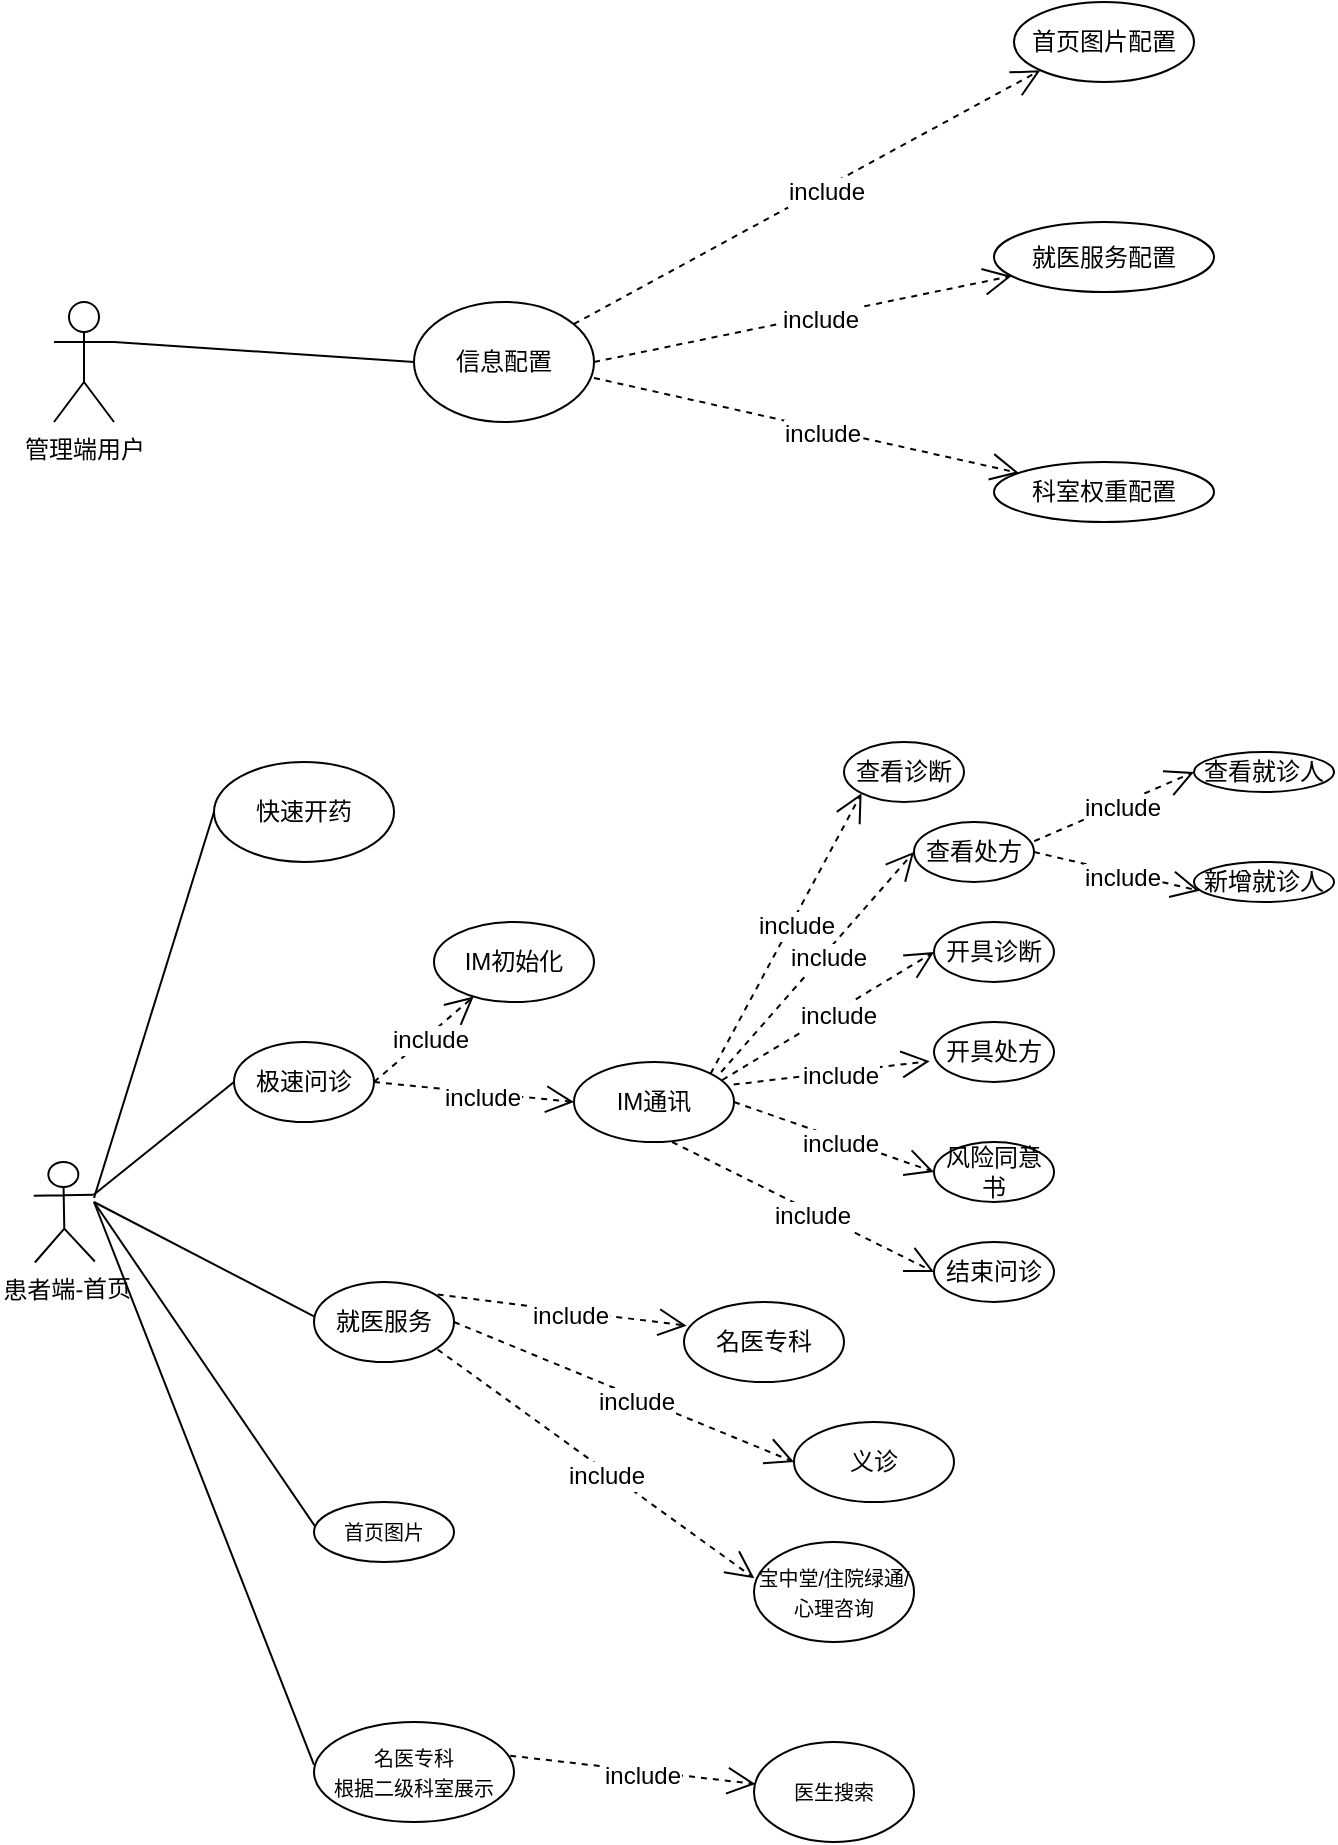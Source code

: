 <mxfile version="12.9.0" type="github">
  <diagram name="Page-1" id="0783ab3e-0a74-02c8-0abd-f7b4e66b4bec">
    <mxGraphModel dx="822" dy="1569" grid="1" gridSize="10" guides="1" tooltips="1" connect="1" arrows="1" fold="1" page="1" pageScale="1" pageWidth="850" pageHeight="1100" background="#ffffff" math="0" shadow="0">
      <root>
        <mxCell id="0" />
        <mxCell id="1" parent="0" />
        <mxCell id="PU8PL5qgKJ-KpqshsjZF-3" value="管理端用户" style="shape=umlActor;verticalLabelPosition=bottom;labelBackgroundColor=#ffffff;verticalAlign=top;html=1;" parent="1" vertex="1">
          <mxGeometry x="30" y="220" width="30" height="60" as="geometry" />
        </mxCell>
        <mxCell id="PU8PL5qgKJ-KpqshsjZF-5" value="患者端-首页" style="shape=umlActor;verticalLabelPosition=bottom;labelBackgroundColor=#ffffff;verticalAlign=top;html=1;rotation=-1;" parent="1" vertex="1">
          <mxGeometry x="20.0" y="650" width="30" height="50" as="geometry" />
        </mxCell>
        <mxCell id="PU8PL5qgKJ-KpqshsjZF-6" value="信息配置" style="ellipse;whiteSpace=wrap;html=1;" parent="1" vertex="1">
          <mxGeometry x="210" y="220" width="90" height="60" as="geometry" />
        </mxCell>
        <mxCell id="PU8PL5qgKJ-KpqshsjZF-14" value="首页图片配置" style="ellipse;whiteSpace=wrap;html=1;" parent="1" vertex="1">
          <mxGeometry x="510" y="70" width="90" height="40" as="geometry" />
        </mxCell>
        <mxCell id="PU8PL5qgKJ-KpqshsjZF-16" value="就医服务配置" style="ellipse;whiteSpace=wrap;html=1;" parent="1" vertex="1">
          <mxGeometry x="500" y="180" width="110" height="35" as="geometry" />
        </mxCell>
        <mxCell id="PU8PL5qgKJ-KpqshsjZF-17" value="科室权重配置" style="ellipse;whiteSpace=wrap;html=1;" parent="1" vertex="1">
          <mxGeometry x="500" y="300" width="110" height="30" as="geometry" />
        </mxCell>
        <mxCell id="PU8PL5qgKJ-KpqshsjZF-27" value="" style="endArrow=open;endSize=12;dashed=1;html=1;entryX=0;entryY=1;entryDx=0;entryDy=0;" parent="1" source="PU8PL5qgKJ-KpqshsjZF-6" target="PU8PL5qgKJ-KpqshsjZF-14" edge="1">
          <mxGeometry x="0.155" y="-27" width="160" relative="1" as="geometry">
            <mxPoint x="400" y="520" as="sourcePoint" />
            <mxPoint x="560" y="520" as="targetPoint" />
            <mxPoint as="offset" />
          </mxGeometry>
        </mxCell>
        <mxCell id="PU8PL5qgKJ-KpqshsjZF-28" value="include" style="text;html=1;align=center;verticalAlign=middle;resizable=0;points=[];labelBackgroundColor=#ffffff;" parent="PU8PL5qgKJ-KpqshsjZF-27" vertex="1" connectable="0">
          <mxGeometry x="0.072" y="-2" relative="1" as="geometry">
            <mxPoint as="offset" />
          </mxGeometry>
        </mxCell>
        <mxCell id="PU8PL5qgKJ-KpqshsjZF-29" value="" style="endArrow=open;endSize=12;dashed=1;html=1;exitX=1;exitY=0.5;exitDx=0;exitDy=0;" parent="1" source="PU8PL5qgKJ-KpqshsjZF-6" target="PU8PL5qgKJ-KpqshsjZF-16" edge="1">
          <mxGeometry x="0.155" y="-27" width="160" relative="1" as="geometry">
            <mxPoint x="363.248" y="242.479" as="sourcePoint" />
            <mxPoint x="540.503" y="129.749" as="targetPoint" />
            <mxPoint as="offset" />
          </mxGeometry>
        </mxCell>
        <mxCell id="PU8PL5qgKJ-KpqshsjZF-30" value="include" style="text;html=1;align=center;verticalAlign=middle;resizable=0;points=[];labelBackgroundColor=#ffffff;" parent="PU8PL5qgKJ-KpqshsjZF-29" vertex="1" connectable="0">
          <mxGeometry x="0.072" y="-2" relative="1" as="geometry">
            <mxPoint as="offset" />
          </mxGeometry>
        </mxCell>
        <mxCell id="PU8PL5qgKJ-KpqshsjZF-31" value="" style="endArrow=open;endSize=12;dashed=1;html=1;fontStyle=1;exitX=1;exitY=0.633;exitDx=0;exitDy=0;exitPerimeter=0;" parent="1" source="PU8PL5qgKJ-KpqshsjZF-6" target="PU8PL5qgKJ-KpqshsjZF-17" edge="1">
          <mxGeometry x="0.155" y="-27" width="160" relative="1" as="geometry">
            <mxPoint x="373.248" y="252.479" as="sourcePoint" />
            <mxPoint x="550.503" y="139.749" as="targetPoint" />
            <mxPoint as="offset" />
          </mxGeometry>
        </mxCell>
        <mxCell id="PU8PL5qgKJ-KpqshsjZF-32" value="include" style="text;html=1;align=center;verticalAlign=middle;resizable=0;points=[];labelBackgroundColor=#ffffff;" parent="PU8PL5qgKJ-KpqshsjZF-31" vertex="1" connectable="0">
          <mxGeometry x="0.072" y="-2" relative="1" as="geometry">
            <mxPoint as="offset" />
          </mxGeometry>
        </mxCell>
        <mxCell id="PU8PL5qgKJ-KpqshsjZF-33" value="极速问诊" style="ellipse;whiteSpace=wrap;html=1;" parent="1" vertex="1">
          <mxGeometry x="120" y="590" width="70" height="40" as="geometry" />
        </mxCell>
        <mxCell id="PU8PL5qgKJ-KpqshsjZF-34" value="快速开药" style="ellipse;whiteSpace=wrap;html=1;" parent="1" vertex="1">
          <mxGeometry x="110" y="450" width="90" height="50" as="geometry" />
        </mxCell>
        <mxCell id="PU8PL5qgKJ-KpqshsjZF-35" value="名医专科" style="ellipse;whiteSpace=wrap;html=1;" parent="1" vertex="1">
          <mxGeometry x="345" y="720" width="80" height="40" as="geometry" />
        </mxCell>
        <mxCell id="PU8PL5qgKJ-KpqshsjZF-36" value="义诊" style="ellipse;whiteSpace=wrap;html=1;" parent="1" vertex="1">
          <mxGeometry x="400" y="780" width="80" height="40" as="geometry" />
        </mxCell>
        <mxCell id="PU8PL5qgKJ-KpqshsjZF-37" value="&lt;font style=&quot;font-size: 10px&quot;&gt;宝中堂/住院绿通/心理咨询&lt;/font&gt;" style="ellipse;whiteSpace=wrap;html=1;" parent="1" vertex="1">
          <mxGeometry x="380" y="840" width="80" height="50" as="geometry" />
        </mxCell>
        <mxCell id="PU8PL5qgKJ-KpqshsjZF-48" value="" style="endArrow=none;html=1;exitX=1;exitY=0.333;exitDx=0;exitDy=0;exitPerimeter=0;entryX=0;entryY=0.5;entryDx=0;entryDy=0;" parent="1" source="PU8PL5qgKJ-KpqshsjZF-5" target="PU8PL5qgKJ-KpqshsjZF-33" edge="1">
          <mxGeometry width="50" height="50" relative="1" as="geometry">
            <mxPoint x="230" y="420" as="sourcePoint" />
            <mxPoint x="280" y="370" as="targetPoint" />
          </mxGeometry>
        </mxCell>
        <mxCell id="PU8PL5qgKJ-KpqshsjZF-49" value="" style="endArrow=none;html=1;entryX=0;entryY=0.5;entryDx=0;entryDy=0;" parent="1" target="PU8PL5qgKJ-KpqshsjZF-34" edge="1">
          <mxGeometry width="50" height="50" relative="1" as="geometry">
            <mxPoint x="50" y="668" as="sourcePoint" />
            <mxPoint x="210.0" y="485" as="targetPoint" />
          </mxGeometry>
        </mxCell>
        <mxCell id="PU8PL5qgKJ-KpqshsjZF-53" value="&lt;span style=&quot;font-size: 10px&quot;&gt;首页图片&lt;/span&gt;" style="ellipse;whiteSpace=wrap;html=1;" parent="1" vertex="1">
          <mxGeometry x="160" y="820" width="70" height="30" as="geometry" />
        </mxCell>
        <mxCell id="PU8PL5qgKJ-KpqshsjZF-54" value="" style="endArrow=none;html=1;entryX=0.005;entryY=0.398;entryDx=0;entryDy=0;entryPerimeter=0;" parent="1" target="PU8PL5qgKJ-KpqshsjZF-53" edge="1">
          <mxGeometry width="50" height="50" relative="1" as="geometry">
            <mxPoint x="50" y="670" as="sourcePoint" />
            <mxPoint x="210.7" y="891.01" as="targetPoint" />
          </mxGeometry>
        </mxCell>
        <mxCell id="PU8PL5qgKJ-KpqshsjZF-55" value="就医服务" style="ellipse;whiteSpace=wrap;html=1;" parent="1" vertex="1">
          <mxGeometry x="160" y="710" width="70" height="40" as="geometry" />
        </mxCell>
        <mxCell id="PU8PL5qgKJ-KpqshsjZF-56" value="" style="endArrow=none;html=1;entryX=0;entryY=0.429;entryDx=0;entryDy=0;entryPerimeter=0;" parent="1" target="PU8PL5qgKJ-KpqshsjZF-55" edge="1">
          <mxGeometry width="50" height="50" relative="1" as="geometry">
            <mxPoint x="50" y="670" as="sourcePoint" />
            <mxPoint x="210.0" y="585" as="targetPoint" />
          </mxGeometry>
        </mxCell>
        <mxCell id="PU8PL5qgKJ-KpqshsjZF-57" value="" style="endArrow=open;endSize=12;dashed=1;html=1;fontStyle=1;exitX=0.883;exitY=0.157;exitDx=0;exitDy=0;exitPerimeter=0;entryX=0.016;entryY=0.296;entryDx=0;entryDy=0;entryPerimeter=0;" parent="1" source="PU8PL5qgKJ-KpqshsjZF-55" target="PU8PL5qgKJ-KpqshsjZF-35" edge="1">
          <mxGeometry x="0.155" y="-27" width="160" relative="1" as="geometry">
            <mxPoint x="331.9" y="308.15" as="sourcePoint" />
            <mxPoint x="540.006" y="410.502" as="targetPoint" />
            <mxPoint as="offset" />
          </mxGeometry>
        </mxCell>
        <mxCell id="PU8PL5qgKJ-KpqshsjZF-58" value="include" style="text;html=1;align=center;verticalAlign=middle;resizable=0;points=[];labelBackgroundColor=#ffffff;" parent="PU8PL5qgKJ-KpqshsjZF-57" vertex="1" connectable="0">
          <mxGeometry x="0.072" y="-2" relative="1" as="geometry">
            <mxPoint as="offset" />
          </mxGeometry>
        </mxCell>
        <mxCell id="PU8PL5qgKJ-KpqshsjZF-59" value="" style="endArrow=open;endSize=12;dashed=1;html=1;fontStyle=1;exitX=1;exitY=0.5;exitDx=0;exitDy=0;entryX=0;entryY=0.5;entryDx=0;entryDy=0;" parent="1" source="PU8PL5qgKJ-KpqshsjZF-55" target="PU8PL5qgKJ-KpqshsjZF-36" edge="1">
          <mxGeometry x="0.155" y="-27" width="160" relative="1" as="geometry">
            <mxPoint x="293.62" y="730.99" as="sourcePoint" />
            <mxPoint x="391.28" y="661.84" as="targetPoint" />
            <mxPoint as="offset" />
          </mxGeometry>
        </mxCell>
        <mxCell id="PU8PL5qgKJ-KpqshsjZF-60" value="include" style="text;html=1;align=center;verticalAlign=middle;resizable=0;points=[];labelBackgroundColor=#ffffff;" parent="PU8PL5qgKJ-KpqshsjZF-59" vertex="1" connectable="0">
          <mxGeometry x="0.072" y="-2" relative="1" as="geometry">
            <mxPoint as="offset" />
          </mxGeometry>
        </mxCell>
        <mxCell id="PU8PL5qgKJ-KpqshsjZF-61" value="" style="endArrow=open;endSize=12;dashed=1;html=1;fontStyle=1;exitX=0.883;exitY=0.843;exitDx=0;exitDy=0;exitPerimeter=0;entryX=0.002;entryY=0.363;entryDx=0;entryDy=0;entryPerimeter=0;" parent="1" source="PU8PL5qgKJ-KpqshsjZF-55" target="PU8PL5qgKJ-KpqshsjZF-37" edge="1">
          <mxGeometry x="0.155" y="-27" width="160" relative="1" as="geometry">
            <mxPoint x="303.62" y="740.99" as="sourcePoint" />
            <mxPoint x="401.28" y="671.84" as="targetPoint" />
            <mxPoint as="offset" />
          </mxGeometry>
        </mxCell>
        <mxCell id="PU8PL5qgKJ-KpqshsjZF-62" value="include" style="text;html=1;align=center;verticalAlign=middle;resizable=0;points=[];labelBackgroundColor=#ffffff;" parent="PU8PL5qgKJ-KpqshsjZF-61" vertex="1" connectable="0">
          <mxGeometry x="0.072" y="-2" relative="1" as="geometry">
            <mxPoint as="offset" />
          </mxGeometry>
        </mxCell>
        <mxCell id="PU8PL5qgKJ-KpqshsjZF-63" value="&lt;span style=&quot;font-size: 10px&quot;&gt;名医专科&lt;br&gt;根据二级科室展示&lt;br&gt;&lt;/span&gt;" style="ellipse;whiteSpace=wrap;html=1;" parent="1" vertex="1">
          <mxGeometry x="160" y="930" width="100" height="50" as="geometry" />
        </mxCell>
        <mxCell id="PU8PL5qgKJ-KpqshsjZF-66" value="" style="endArrow=none;html=1;entryX=0;entryY=0.429;entryDx=0;entryDy=0;entryPerimeter=0;" parent="1" target="PU8PL5qgKJ-KpqshsjZF-63" edge="1">
          <mxGeometry width="50" height="50" relative="1" as="geometry">
            <mxPoint x="50" y="670" as="sourcePoint" />
            <mxPoint x="170.7" y="857.86" as="targetPoint" />
          </mxGeometry>
        </mxCell>
        <mxCell id="PU8PL5qgKJ-KpqshsjZF-67" value="&lt;span style=&quot;font-size: 10px&quot;&gt;医生搜索&lt;/span&gt;" style="ellipse;whiteSpace=wrap;html=1;" parent="1" vertex="1">
          <mxGeometry x="380" y="940" width="80" height="50" as="geometry" />
        </mxCell>
        <mxCell id="PU8PL5qgKJ-KpqshsjZF-68" value="" style="endArrow=open;endSize=12;dashed=1;html=1;fontStyle=1;exitX=0.981;exitY=0.337;exitDx=0;exitDy=0;exitPerimeter=0;entryX=0.009;entryY=0.42;entryDx=0;entryDy=0;entryPerimeter=0;" parent="1" source="PU8PL5qgKJ-KpqshsjZF-63" target="PU8PL5qgKJ-KpqshsjZF-67" edge="1">
          <mxGeometry x="0.155" y="-27" width="160" relative="1" as="geometry">
            <mxPoint x="293.62" y="779.01" as="sourcePoint" />
            <mxPoint x="390.16" y="808.15" as="targetPoint" />
            <mxPoint as="offset" />
          </mxGeometry>
        </mxCell>
        <mxCell id="PU8PL5qgKJ-KpqshsjZF-69" value="include" style="text;html=1;align=center;verticalAlign=middle;resizable=0;points=[];labelBackgroundColor=#ffffff;" parent="PU8PL5qgKJ-KpqshsjZF-68" vertex="1" connectable="0">
          <mxGeometry x="0.072" y="-2" relative="1" as="geometry">
            <mxPoint as="offset" />
          </mxGeometry>
        </mxCell>
        <mxCell id="PU8PL5qgKJ-KpqshsjZF-70" value="IM通讯" style="ellipse;whiteSpace=wrap;html=1;" parent="1" vertex="1">
          <mxGeometry x="290" y="600" width="80" height="40" as="geometry" />
        </mxCell>
        <mxCell id="PU8PL5qgKJ-KpqshsjZF-71" value="" style="endArrow=open;endSize=12;dashed=1;html=1;fontStyle=1;entryX=0;entryY=0.5;entryDx=0;entryDy=0;" parent="1" target="PU8PL5qgKJ-KpqshsjZF-70" edge="1">
          <mxGeometry x="0.155" y="-27" width="160" relative="1" as="geometry">
            <mxPoint x="190" y="610" as="sourcePoint" />
            <mxPoint x="391.28" y="661.84" as="targetPoint" />
            <mxPoint as="offset" />
          </mxGeometry>
        </mxCell>
        <mxCell id="PU8PL5qgKJ-KpqshsjZF-72" value="include" style="text;html=1;align=center;verticalAlign=middle;resizable=0;points=[];labelBackgroundColor=#ffffff;" parent="PU8PL5qgKJ-KpqshsjZF-71" vertex="1" connectable="0">
          <mxGeometry x="0.072" y="-2" relative="1" as="geometry">
            <mxPoint as="offset" />
          </mxGeometry>
        </mxCell>
        <mxCell id="PU8PL5qgKJ-KpqshsjZF-73" value="IM初始化" style="ellipse;whiteSpace=wrap;html=1;" parent="1" vertex="1">
          <mxGeometry x="220" y="530" width="80" height="40" as="geometry" />
        </mxCell>
        <mxCell id="PU8PL5qgKJ-KpqshsjZF-74" value="" style="endArrow=open;endSize=12;dashed=1;html=1;fontStyle=1;exitX=1;exitY=0.5;exitDx=0;exitDy=0;" parent="1" source="PU8PL5qgKJ-KpqshsjZF-33" target="PU8PL5qgKJ-KpqshsjZF-73" edge="1">
          <mxGeometry x="0.155" y="-27" width="160" relative="1" as="geometry">
            <mxPoint x="220.45" y="615.55" as="sourcePoint" />
            <mxPoint x="275.04" y="579.28" as="targetPoint" />
            <mxPoint as="offset" />
          </mxGeometry>
        </mxCell>
        <mxCell id="PU8PL5qgKJ-KpqshsjZF-75" value="include" style="text;html=1;align=center;verticalAlign=middle;resizable=0;points=[];labelBackgroundColor=#ffffff;" parent="PU8PL5qgKJ-KpqshsjZF-74" vertex="1" connectable="0">
          <mxGeometry x="0.072" y="-2" relative="1" as="geometry">
            <mxPoint as="offset" />
          </mxGeometry>
        </mxCell>
        <mxCell id="PU8PL5qgKJ-KpqshsjZF-76" value="查看诊断" style="ellipse;whiteSpace=wrap;html=1;" parent="1" vertex="1">
          <mxGeometry x="425" y="440" width="60" height="30" as="geometry" />
        </mxCell>
        <mxCell id="PU8PL5qgKJ-KpqshsjZF-77" value="查看处方" style="ellipse;whiteSpace=wrap;html=1;" parent="1" vertex="1">
          <mxGeometry x="460" y="480" width="60" height="30" as="geometry" />
        </mxCell>
        <mxCell id="PU8PL5qgKJ-KpqshsjZF-78" value="开具诊断" style="ellipse;whiteSpace=wrap;html=1;" parent="1" vertex="1">
          <mxGeometry x="470" y="530" width="60" height="30" as="geometry" />
        </mxCell>
        <mxCell id="PU8PL5qgKJ-KpqshsjZF-79" value="开具处方" style="ellipse;whiteSpace=wrap;html=1;" parent="1" vertex="1">
          <mxGeometry x="470" y="580" width="60" height="30" as="geometry" />
        </mxCell>
        <mxCell id="PU8PL5qgKJ-KpqshsjZF-81" value="风险同意书" style="ellipse;whiteSpace=wrap;html=1;" parent="1" vertex="1">
          <mxGeometry x="470" y="640" width="60" height="30" as="geometry" />
        </mxCell>
        <mxCell id="PU8PL5qgKJ-KpqshsjZF-82" value="" style="endArrow=open;endSize=12;dashed=1;html=1;fontStyle=1;exitX=1;exitY=0;exitDx=0;exitDy=0;entryX=0;entryY=1;entryDx=0;entryDy=0;" parent="1" source="PU8PL5qgKJ-KpqshsjZF-70" target="PU8PL5qgKJ-KpqshsjZF-76" edge="1">
          <mxGeometry x="0.155" y="-27" width="160" relative="1" as="geometry">
            <mxPoint x="231.81" y="726.28" as="sourcePoint" />
            <mxPoint x="356.28" y="741.84" as="targetPoint" />
            <mxPoint as="offset" />
          </mxGeometry>
        </mxCell>
        <mxCell id="PU8PL5qgKJ-KpqshsjZF-83" value="include" style="text;html=1;align=center;verticalAlign=middle;resizable=0;points=[];labelBackgroundColor=#ffffff;" parent="PU8PL5qgKJ-KpqshsjZF-82" vertex="1" connectable="0">
          <mxGeometry x="0.072" y="-2" relative="1" as="geometry">
            <mxPoint as="offset" />
          </mxGeometry>
        </mxCell>
        <mxCell id="PU8PL5qgKJ-KpqshsjZF-84" value="" style="endArrow=open;endSize=12;dashed=1;html=1;fontStyle=1;exitX=0.92;exitY=0.125;exitDx=0;exitDy=0;entryX=0;entryY=0.5;entryDx=0;entryDy=0;exitPerimeter=0;" parent="1" source="PU8PL5qgKJ-KpqshsjZF-70" target="PU8PL5qgKJ-KpqshsjZF-77" edge="1">
          <mxGeometry x="0.155" y="-27" width="160" relative="1" as="geometry">
            <mxPoint x="368.284" y="615.858" as="sourcePoint" />
            <mxPoint x="450" y="475" as="targetPoint" />
            <mxPoint as="offset" />
          </mxGeometry>
        </mxCell>
        <mxCell id="PU8PL5qgKJ-KpqshsjZF-85" value="include" style="text;html=1;align=center;verticalAlign=middle;resizable=0;points=[];labelBackgroundColor=#ffffff;" parent="PU8PL5qgKJ-KpqshsjZF-84" vertex="1" connectable="0">
          <mxGeometry x="0.072" y="-2" relative="1" as="geometry">
            <mxPoint as="offset" />
          </mxGeometry>
        </mxCell>
        <mxCell id="PU8PL5qgKJ-KpqshsjZF-86" value="" style="endArrow=open;endSize=12;dashed=1;html=1;fontStyle=1;exitX=0.927;exitY=0.225;exitDx=0;exitDy=0;entryX=0;entryY=0.5;entryDx=0;entryDy=0;exitPerimeter=0;" parent="1" source="PU8PL5qgKJ-KpqshsjZF-70" target="PU8PL5qgKJ-KpqshsjZF-78" edge="1">
          <mxGeometry x="0.155" y="-27" width="160" relative="1" as="geometry">
            <mxPoint x="378.284" y="625.858" as="sourcePoint" />
            <mxPoint x="460" y="485" as="targetPoint" />
            <mxPoint as="offset" />
          </mxGeometry>
        </mxCell>
        <mxCell id="PU8PL5qgKJ-KpqshsjZF-87" value="include" style="text;html=1;align=center;verticalAlign=middle;resizable=0;points=[];labelBackgroundColor=#ffffff;" parent="PU8PL5qgKJ-KpqshsjZF-86" vertex="1" connectable="0">
          <mxGeometry x="0.072" y="-2" relative="1" as="geometry">
            <mxPoint as="offset" />
          </mxGeometry>
        </mxCell>
        <mxCell id="PU8PL5qgKJ-KpqshsjZF-88" value="" style="endArrow=open;endSize=12;dashed=1;html=1;fontStyle=1;exitX=0.998;exitY=0.282;exitDx=0;exitDy=0;entryX=-0.036;entryY=0.652;entryDx=0;entryDy=0;entryPerimeter=0;exitPerimeter=0;" parent="1" source="PU8PL5qgKJ-KpqshsjZF-70" target="PU8PL5qgKJ-KpqshsjZF-79" edge="1">
          <mxGeometry x="0.155" y="-27" width="160" relative="1" as="geometry">
            <mxPoint x="388.284" y="635.858" as="sourcePoint" />
            <mxPoint x="470" y="495" as="targetPoint" />
            <mxPoint as="offset" />
          </mxGeometry>
        </mxCell>
        <mxCell id="PU8PL5qgKJ-KpqshsjZF-89" value="include" style="text;html=1;align=center;verticalAlign=middle;resizable=0;points=[];labelBackgroundColor=#ffffff;" parent="PU8PL5qgKJ-KpqshsjZF-88" vertex="1" connectable="0">
          <mxGeometry x="0.072" y="-2" relative="1" as="geometry">
            <mxPoint as="offset" />
          </mxGeometry>
        </mxCell>
        <mxCell id="PU8PL5qgKJ-KpqshsjZF-90" value="" style="endArrow=open;endSize=12;dashed=1;html=1;fontStyle=1;exitX=1;exitY=0.5;exitDx=0;exitDy=0;entryX=0;entryY=0.5;entryDx=0;entryDy=0;" parent="1" source="PU8PL5qgKJ-KpqshsjZF-70" target="PU8PL5qgKJ-KpqshsjZF-81" edge="1">
          <mxGeometry x="0.155" y="-27" width="160" relative="1" as="geometry">
            <mxPoint x="398.284" y="645.858" as="sourcePoint" />
            <mxPoint x="480" y="505" as="targetPoint" />
            <mxPoint as="offset" />
          </mxGeometry>
        </mxCell>
        <mxCell id="PU8PL5qgKJ-KpqshsjZF-91" value="include" style="text;html=1;align=center;verticalAlign=middle;resizable=0;points=[];labelBackgroundColor=#ffffff;" parent="PU8PL5qgKJ-KpqshsjZF-90" vertex="1" connectable="0">
          <mxGeometry x="0.072" y="-2" relative="1" as="geometry">
            <mxPoint as="offset" />
          </mxGeometry>
        </mxCell>
        <mxCell id="PU8PL5qgKJ-KpqshsjZF-92" value="查看就诊人" style="ellipse;whiteSpace=wrap;html=1;" parent="1" vertex="1">
          <mxGeometry x="600" y="445" width="70" height="20" as="geometry" />
        </mxCell>
        <mxCell id="PU8PL5qgKJ-KpqshsjZF-93" value="新增就诊人" style="ellipse;whiteSpace=wrap;html=1;" parent="1" vertex="1">
          <mxGeometry x="600" y="500" width="70" height="20" as="geometry" />
        </mxCell>
        <mxCell id="PU8PL5qgKJ-KpqshsjZF-94" value="" style="endArrow=open;endSize=12;dashed=1;html=1;fontStyle=1;exitX=1.002;exitY=0.319;exitDx=0;exitDy=0;entryX=0;entryY=0.5;entryDx=0;entryDy=0;exitPerimeter=0;" parent="1" source="PU8PL5qgKJ-KpqshsjZF-77" target="PU8PL5qgKJ-KpqshsjZF-92" edge="1">
          <mxGeometry x="0.155" y="-27" width="160" relative="1" as="geometry">
            <mxPoint x="373.6" y="615" as="sourcePoint" />
            <mxPoint x="470" y="505" as="targetPoint" />
            <mxPoint as="offset" />
          </mxGeometry>
        </mxCell>
        <mxCell id="PU8PL5qgKJ-KpqshsjZF-95" value="include" style="text;html=1;align=center;verticalAlign=middle;resizable=0;points=[];labelBackgroundColor=#ffffff;" parent="PU8PL5qgKJ-KpqshsjZF-94" vertex="1" connectable="0">
          <mxGeometry x="0.072" y="-2" relative="1" as="geometry">
            <mxPoint as="offset" />
          </mxGeometry>
        </mxCell>
        <mxCell id="PU8PL5qgKJ-KpqshsjZF-96" value="" style="endArrow=open;endSize=12;dashed=1;html=1;fontStyle=1;exitX=1;exitY=0.5;exitDx=0;exitDy=0;entryX=0.039;entryY=0.721;entryDx=0;entryDy=0;entryPerimeter=0;" parent="1" source="PU8PL5qgKJ-KpqshsjZF-77" target="PU8PL5qgKJ-KpqshsjZF-93" edge="1">
          <mxGeometry x="0.155" y="-27" width="160" relative="1" as="geometry">
            <mxPoint x="383.6" y="625" as="sourcePoint" />
            <mxPoint x="480" y="515" as="targetPoint" />
            <mxPoint as="offset" />
          </mxGeometry>
        </mxCell>
        <mxCell id="PU8PL5qgKJ-KpqshsjZF-97" value="include" style="text;html=1;align=center;verticalAlign=middle;resizable=0;points=[];labelBackgroundColor=#ffffff;" parent="PU8PL5qgKJ-KpqshsjZF-96" vertex="1" connectable="0">
          <mxGeometry x="0.072" y="-2" relative="1" as="geometry">
            <mxPoint as="offset" />
          </mxGeometry>
        </mxCell>
        <mxCell id="7Aoh7Ow6qL1tTK4FSaNn-2" value="" style="endArrow=none;html=1;entryX=0;entryY=0.5;entryDx=0;entryDy=0;exitX=1;exitY=0.333;exitDx=0;exitDy=0;exitPerimeter=0;" edge="1" parent="1" source="PU8PL5qgKJ-KpqshsjZF-3" target="PU8PL5qgKJ-KpqshsjZF-6">
          <mxGeometry width="50" height="50" relative="1" as="geometry">
            <mxPoint x="110" y="170" as="sourcePoint" />
            <mxPoint x="160" y="120" as="targetPoint" />
          </mxGeometry>
        </mxCell>
        <mxCell id="7Aoh7Ow6qL1tTK4FSaNn-3" value="结束问诊" style="ellipse;whiteSpace=wrap;html=1;" vertex="1" parent="1">
          <mxGeometry x="470" y="690" width="60" height="30" as="geometry" />
        </mxCell>
        <mxCell id="7Aoh7Ow6qL1tTK4FSaNn-5" value="" style="endArrow=open;endSize=12;dashed=1;html=1;fontStyle=1;exitX=0.613;exitY=1;exitDx=0;exitDy=0;entryX=0;entryY=0.5;entryDx=0;entryDy=0;exitPerimeter=0;" edge="1" parent="1" source="PU8PL5qgKJ-KpqshsjZF-70" target="7Aoh7Ow6qL1tTK4FSaNn-3">
          <mxGeometry x="0.155" y="-27" width="160" relative="1" as="geometry">
            <mxPoint x="380" y="630" as="sourcePoint" />
            <mxPoint x="480" y="665" as="targetPoint" />
            <mxPoint as="offset" />
          </mxGeometry>
        </mxCell>
        <mxCell id="7Aoh7Ow6qL1tTK4FSaNn-6" value="include" style="text;html=1;align=center;verticalAlign=middle;resizable=0;points=[];labelBackgroundColor=#ffffff;" vertex="1" connectable="0" parent="7Aoh7Ow6qL1tTK4FSaNn-5">
          <mxGeometry x="0.072" y="-2" relative="1" as="geometry">
            <mxPoint as="offset" />
          </mxGeometry>
        </mxCell>
      </root>
    </mxGraphModel>
  </diagram>
</mxfile>
